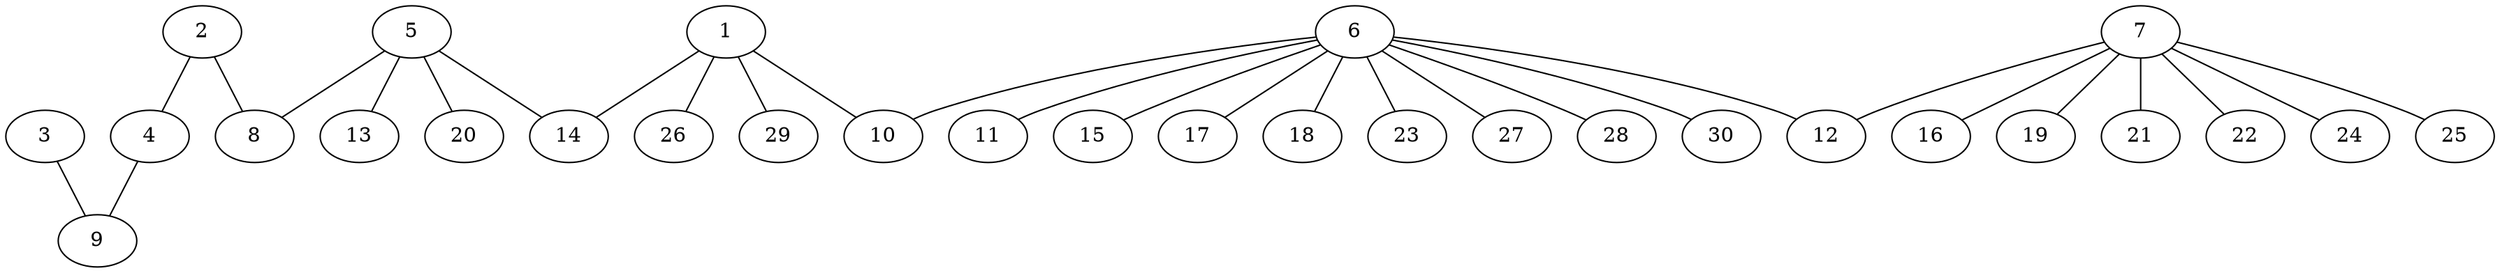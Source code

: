 graph x {
3 -- 9
4 -- 9
2 -- 4
2 -- 8
5 -- 8
5 -- 13
5 -- 14
1 -- 14
1 -- 10
6 -- 10
6 -- 11
6 -- 12
7 -- 12
7 -- 16
7 -- 19
7 -- 21
7 -- 22
7 -- 24
7 -- 25
6 -- 15
6 -- 17
6 -- 18
6 -- 23
6 -- 27
6 -- 28
6 -- 30
1 -- 26
1 -- 29
5 -- 20
}